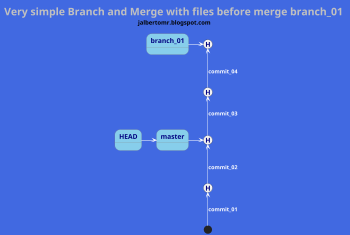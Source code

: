 @startuml
scale 350 width
title <color:silver><size:25>Very simple Branch and Merge with files before merge branch_01\n jalbertomr.blogspot.com

skinparam backgroundColor royalblue
skinparam arrowcolor white
skinparam arrowfontStyle bold
skinparam arrowfontcolor w

skinparam state {
  backgroundColor SkyBlue
  BorderColor gray
  backgroundColor<< Stage >> LimeGreen
  backgroundColor<< WorkDir >> Tomato
  backgroundColor<< History >> Khaki
  FontSize 16
  FontStyle bold
  fontcolor navy
}

state HEAD
state master
state branch_01
state 48ed828 <<History>>
state 3f95103 <<History>>
state 5ec83b9 <<History>>
state fe45123 <<History>>


[*] -up-> 48ed828 : commit_01
48ed828 -up-> 3f95103 : commit_02
3f95103 -up-> 5ec83b9 : commit_03
5ec83b9 -up-> fe45123 : commit_04
48ed828 : <size:20>file1                   \n\n<size:20>A
3f95103 : <size:20>file1                   \n\n<size:20>A\n<size:20>B
5ec83b9 : <size:20>file1              file2\n<size:20>A                  A\n<size:20>B\n<size:20>-->file2 A
fe45123 : <size:20>file1              file2\n<size:20>A                  A\n<size:20>B                  B\n<size:20>-->file2 A\n<size:20>-->file2 B
HEAD -right-> master
master -right-> 3f95103
branch_01 -right-> fe45123




@enduml